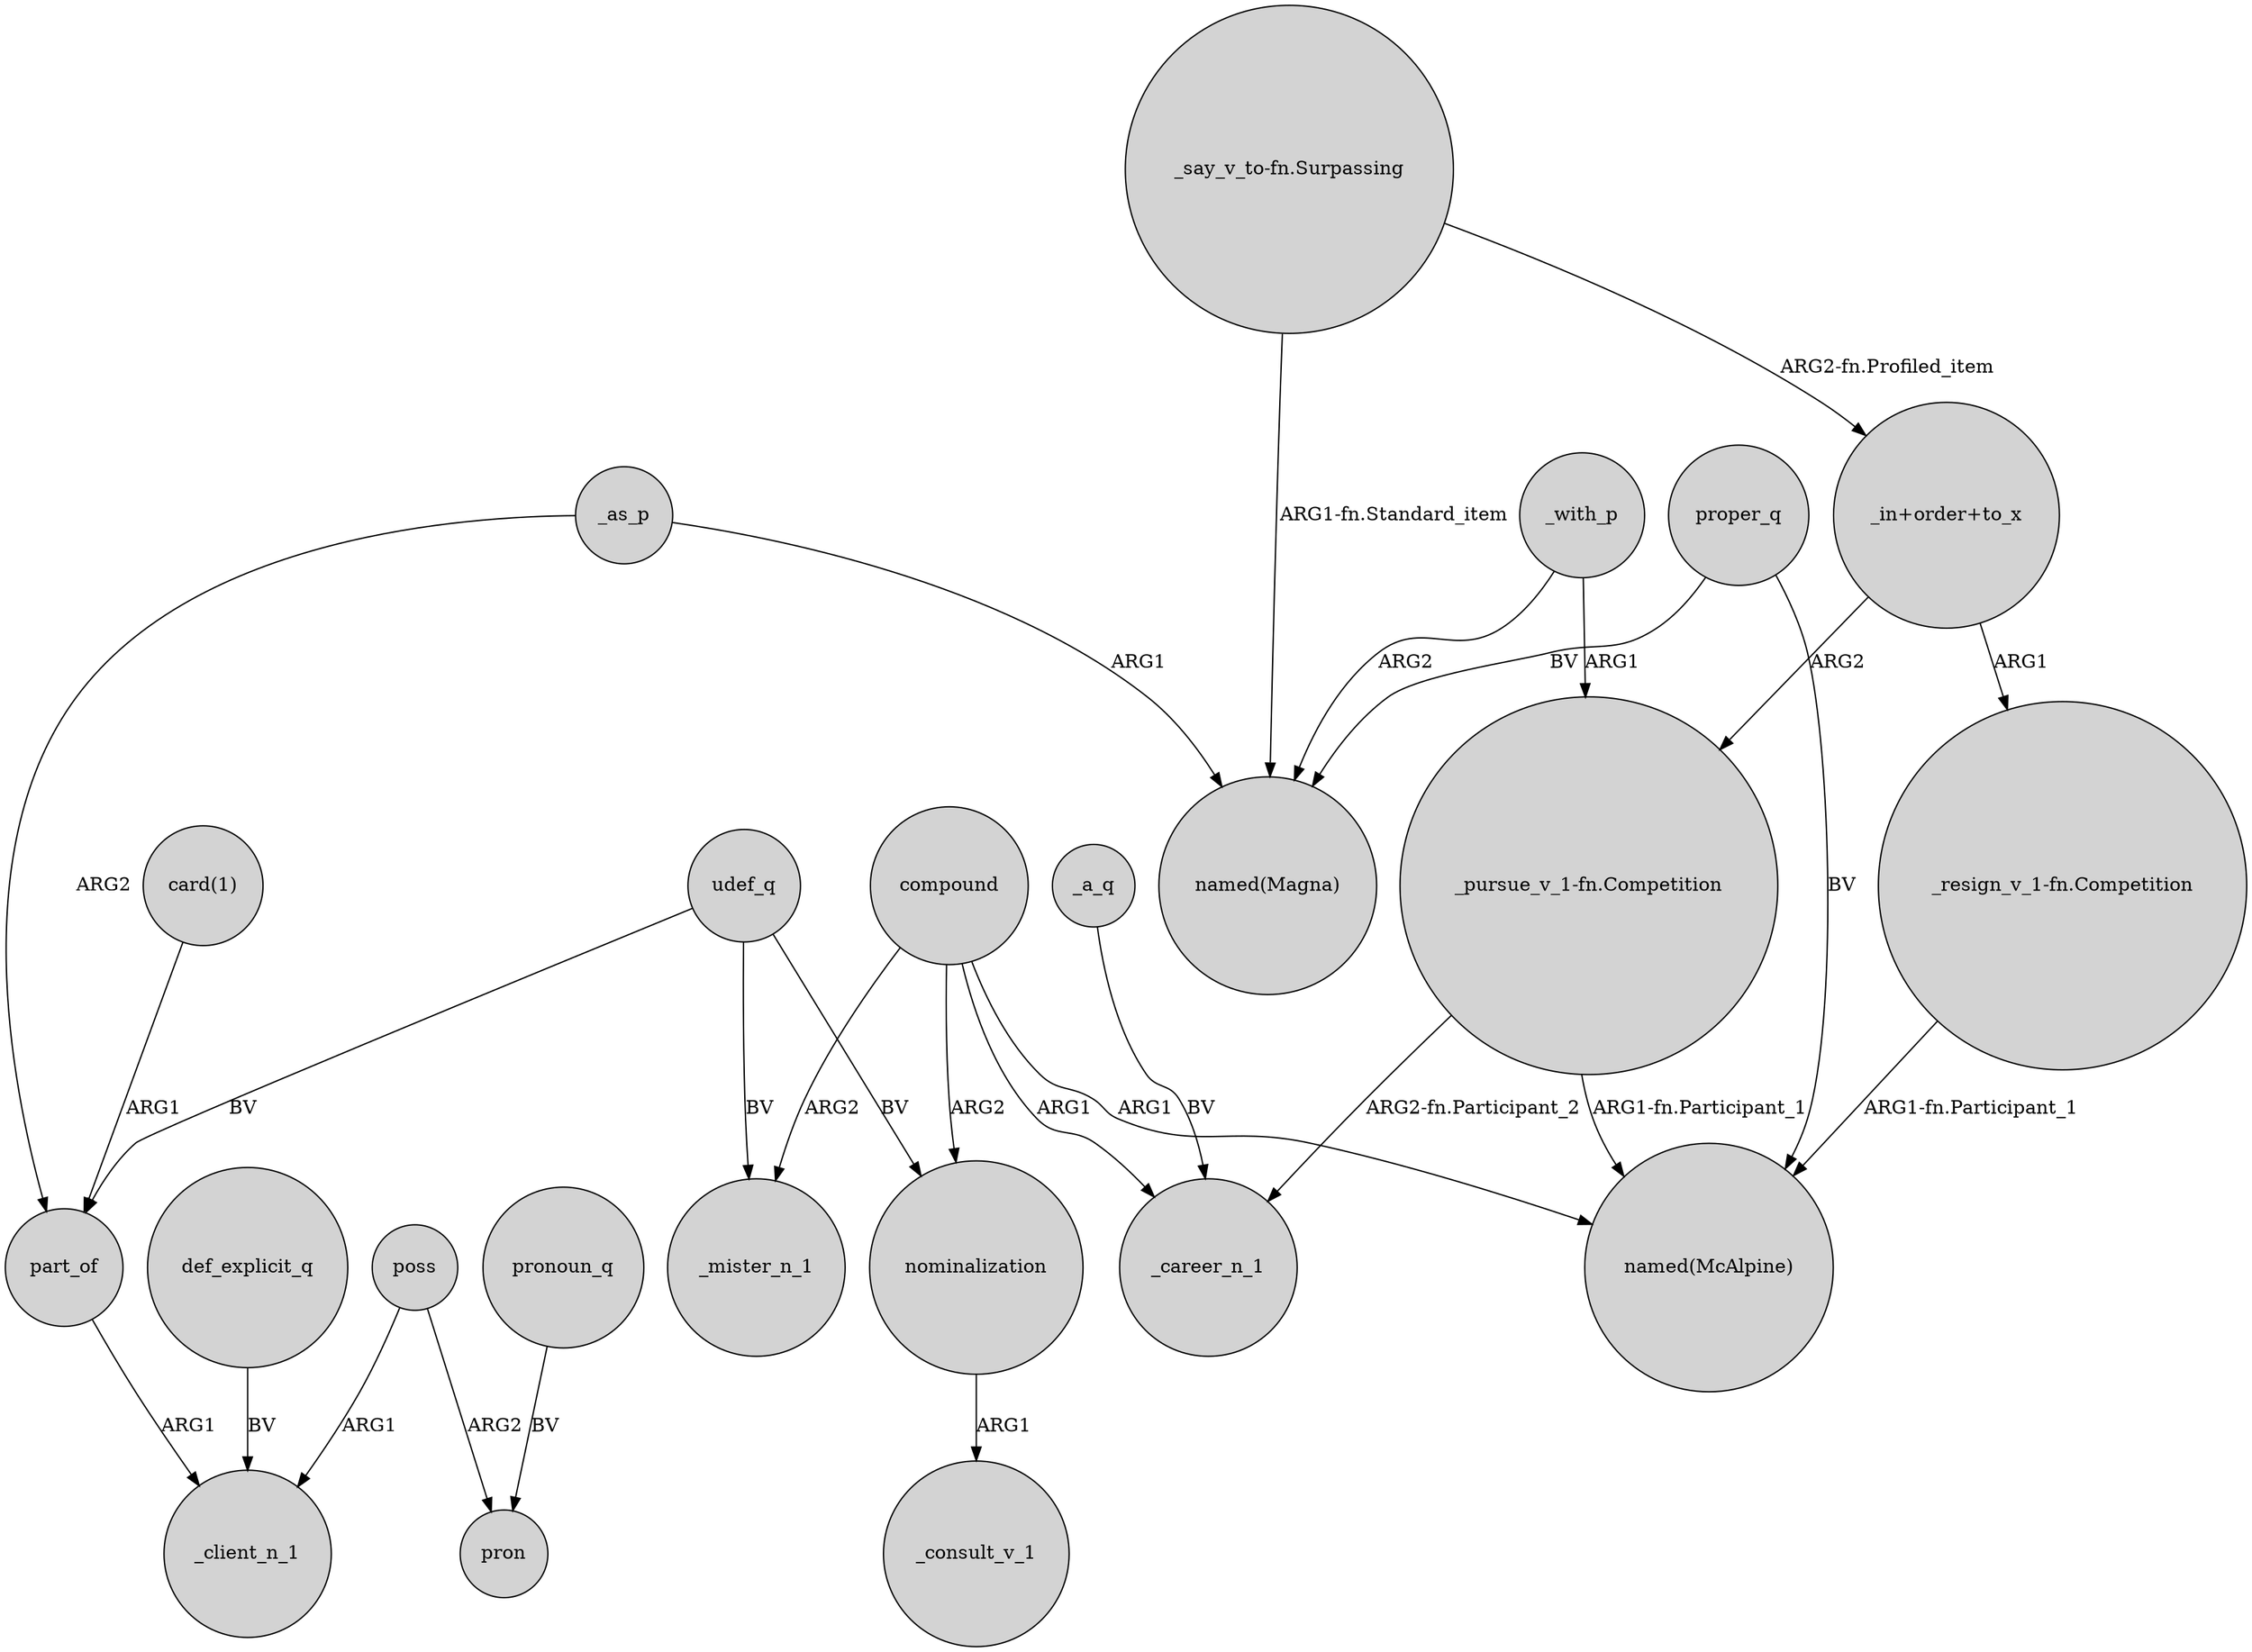 digraph {
	node [shape=circle style=filled]
	udef_q -> part_of [label=BV]
	nominalization -> _consult_v_1 [label=ARG1]
	def_explicit_q -> _client_n_1 [label=BV]
	proper_q -> "named(McAlpine)" [label=BV]
	compound -> nominalization [label=ARG2]
	"_say_v_to-fn.Surpassing" -> "named(Magna)" [label="ARG1-fn.Standard_item"]
	"_say_v_to-fn.Surpassing" -> "_in+order+to_x" [label="ARG2-fn.Profiled_item"]
	compound -> _career_n_1 [label=ARG1]
	"_pursue_v_1-fn.Competition" -> _career_n_1 [label="ARG2-fn.Participant_2"]
	_a_q -> _career_n_1 [label=BV]
	"_in+order+to_x" -> "_pursue_v_1-fn.Competition" [label=ARG2]
	udef_q -> _mister_n_1 [label=BV]
	_as_p -> part_of [label=ARG2]
	part_of -> _client_n_1 [label=ARG1]
	"_pursue_v_1-fn.Competition" -> "named(McAlpine)" [label="ARG1-fn.Participant_1"]
	_with_p -> "named(Magna)" [label=ARG2]
	poss -> pron [label=ARG2]
	_as_p -> "named(Magna)" [label=ARG1]
	udef_q -> nominalization [label=BV]
	compound -> _mister_n_1 [label=ARG2]
	proper_q -> "named(Magna)" [label=BV]
	pronoun_q -> pron [label=BV]
	_with_p -> "_pursue_v_1-fn.Competition" [label=ARG1]
	"_in+order+to_x" -> "_resign_v_1-fn.Competition" [label=ARG1]
	"_resign_v_1-fn.Competition" -> "named(McAlpine)" [label="ARG1-fn.Participant_1"]
	compound -> "named(McAlpine)" [label=ARG1]
	"card(1)" -> part_of [label=ARG1]
	poss -> _client_n_1 [label=ARG1]
}
